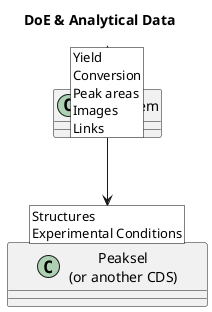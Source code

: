 @startuml
title DoE & Analytical Data

top to bottom direction
"DoE system" --> [Structures\nExperimental Conditions] "Peaksel\n(or another CDS)"
"Peaksel\n(or another CDS)" --> [Yield\nConversion\nPeak areas\nImages\nLinks] "DoE system"

@enduml